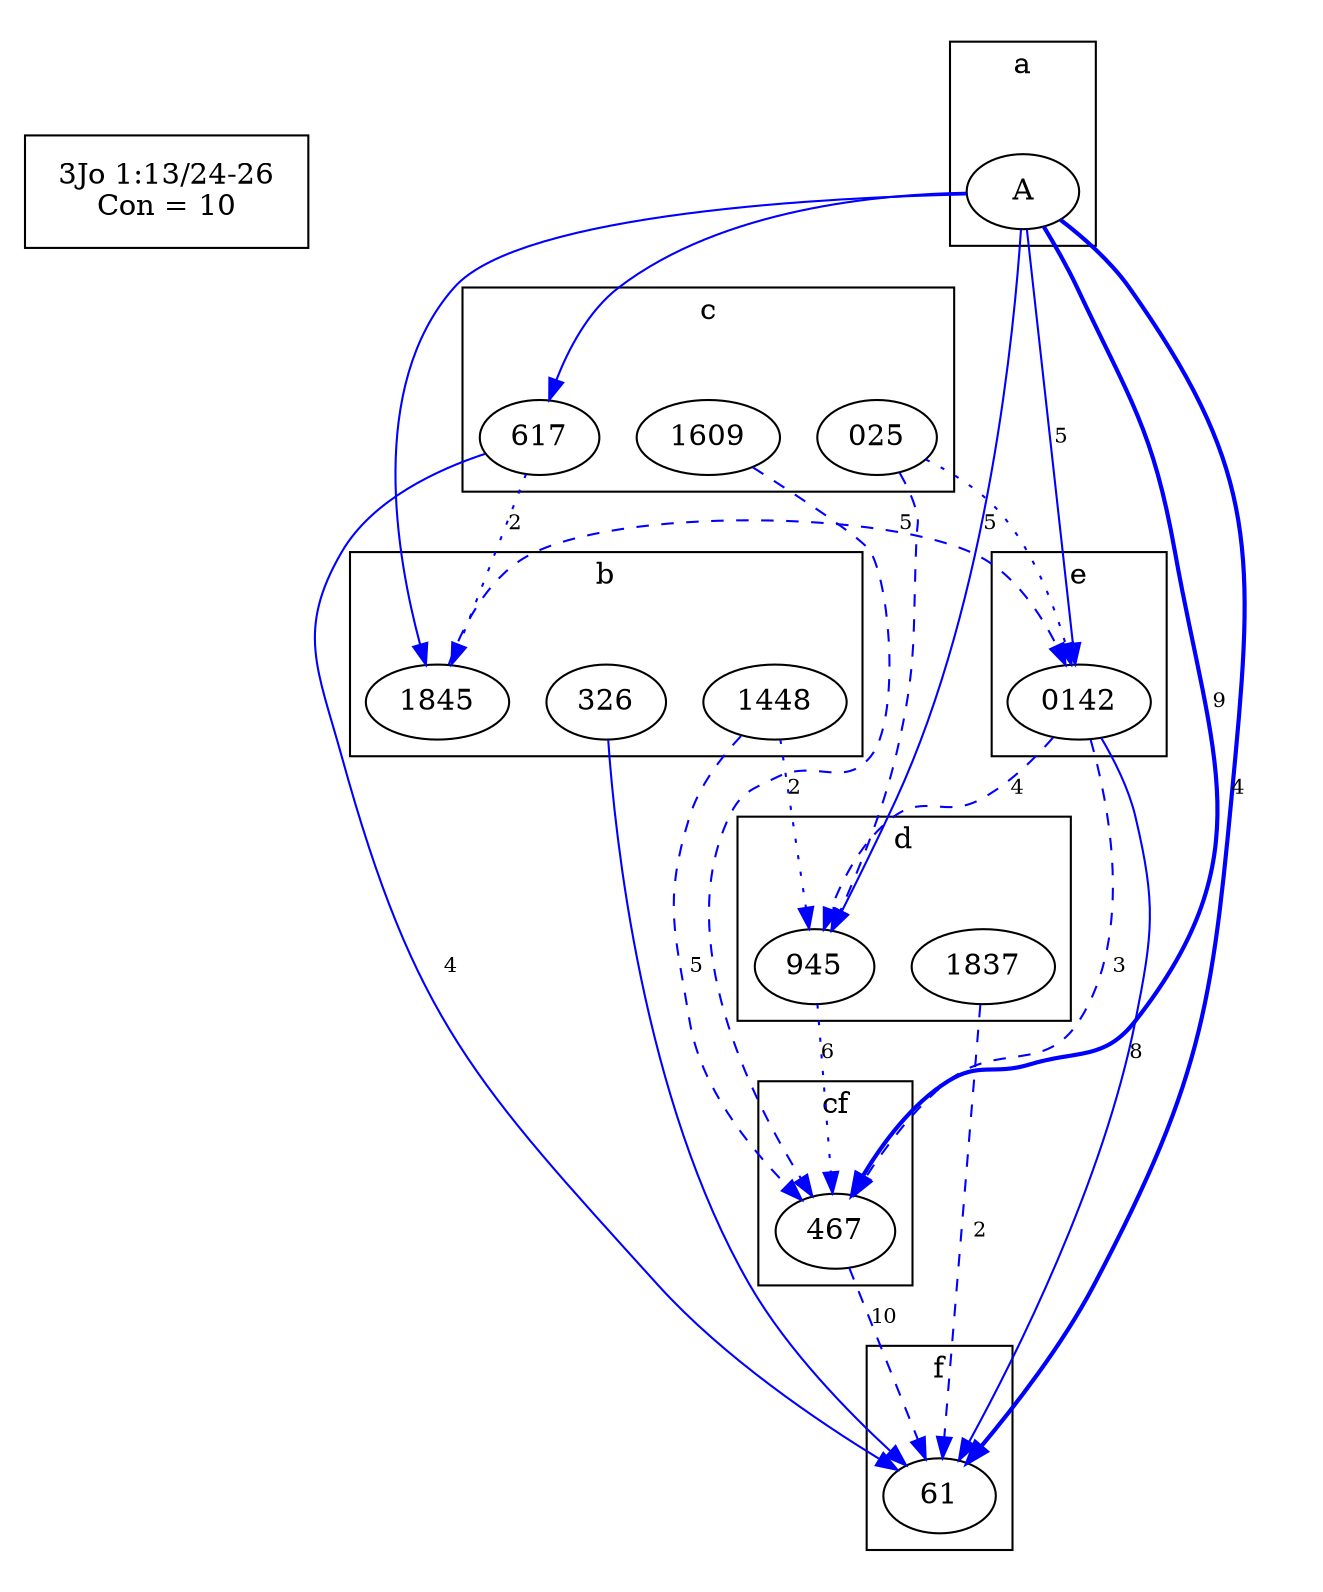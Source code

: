 digraph textual_flow_diagram {
	margin=0;
	subgraph cluster_legend {
		margin=default;
		label [shape=plaintext, label="3Jo 1:13/24-26\nCon = 10"];
	}
	subgraph cluster_plot {
		margin=default;
		style=invis;
		node [shape=ellipse];
		subgraph cluster_a {
			labeljust="c";
			label="a";
			style=solid;
			0 [label="A"];
		}
		subgraph cluster_b {
			margin=default;
			labeljust="c";
			label="b";
			style=solid;
			39 [label="326"];
			80 [label="1448"];
			106 [label="1845"];
		}
		subgraph cluster_c {
			margin=default;
			labeljust="c";
			label="c";
			style=solid;
			9 [label="025"];
			57 [label="617"];
			88 [label="1609"];
		}
		subgraph cluster_cf {
			margin=default;
			labeljust="c";
			label="cf";
			style=solid;
			52 [label="467"];
		}
		subgraph cluster_d {
			margin=default;
			labeljust="c";
			label="d";
			style=solid;
			68 [label="945"];
			102 [label="1837"];
		}
		subgraph cluster_e {
			margin=default;
			labeljust="c";
			label="e";
			style=solid;
			13 [label="0142"];
		}
		subgraph cluster_f {
			margin=default;
			labeljust="c";
			label="f";
			style=solid;
			22 [label="61"];
		}
		9 -> 13 [color=blue, style=dotted];
		0 -> 13 [label="5", fontsize=10, color=blue, style=solid];
		106 -> 13 [label="5", fontsize=10, color=blue, style=dashed];
		39 -> 22 [color=blue, style=solid];
		102 -> 22 [label="2", fontsize=10, color=blue, style=dashed];
		0 -> 22 [label="4", fontsize=10, color=blue, style=bold];
		57 -> 22 [label="4", fontsize=10, color=blue, style=solid];
		13 -> 22 [label="8", fontsize=10, color=blue, style=solid];
		52 -> 22 [label="10", fontsize=10, color=blue, style=dashed];
		88 -> 52 [color=blue, style=dashed];
		13 -> 52 [label="3", fontsize=10, color=blue, style=dashed];
		80 -> 52 [label="5", fontsize=10, color=blue, style=dashed];
		68 -> 52 [label="6", fontsize=10, color=blue, style=dotted];
		0 -> 52 [label="9", fontsize=10, color=blue, style=bold];
		0 -> 57 [color=blue, style=solid];
		9 -> 68 [color=blue, style=dashed];
		80 -> 68 [label="2", fontsize=10, color=blue, style=dotted];
		13 -> 68 [label="4", fontsize=10, color=blue, style=dashed];
		0 -> 68 [label="5", fontsize=10, color=blue, style=solid];
		0 -> 106 [color=blue, style=solid];
		57 -> 106 [label="2", fontsize=10, color=blue, style=dotted];
	}
}
